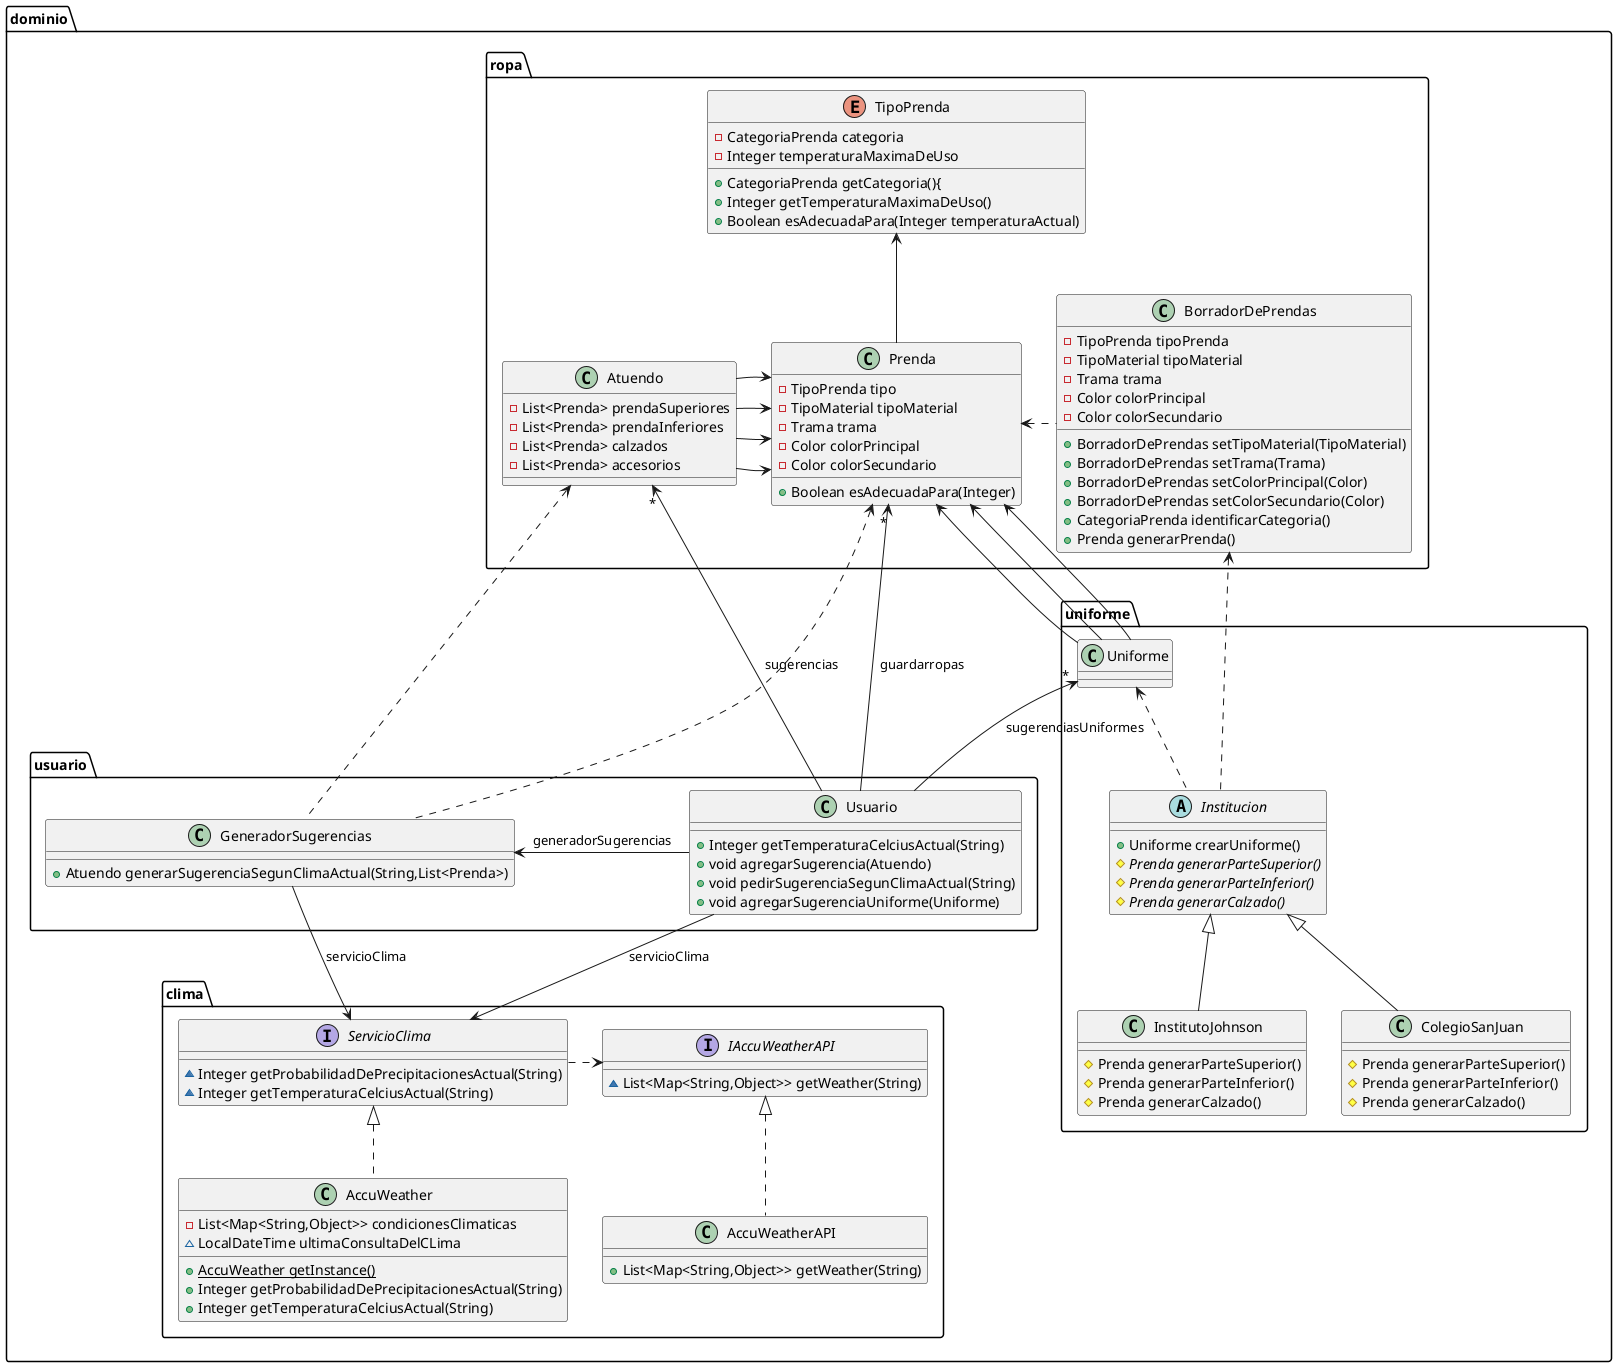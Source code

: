 @startuml
abstract class dominio.uniforme.Institucion {
+ Uniforme crearUniforme()
# {abstract}Prenda generarParteSuperior()
# {abstract}Prenda generarParteInferior()
# {abstract}Prenda generarCalzado()
}
class dominio.clima.AccuWeatherAPI {
+ List<Map<String,Object>> getWeather(String)
}
interface dominio.clima.IAccuWeatherAPI {
~ List<Map<String,Object>> getWeather(String)
}
class dominio.uniforme.InstitutoJohnson {
# Prenda generarParteSuperior()
# Prenda generarParteInferior()
# Prenda generarCalzado()
}
class dominio.usuario.Usuario {
+ Integer getTemperaturaCelciusActual(String)
+ void agregarSugerencia(Atuendo)
+ void pedirSugerenciaSegunClimaActual(String)
+ void agregarSugerenciaUniforme(Uniforme)
}
class dominio.ropa.BorradorDePrendas {
- TipoPrenda tipoPrenda
- TipoMaterial tipoMaterial
- Trama trama
- Color colorPrincipal
- Color colorSecundario
+ BorradorDePrendas setTipoMaterial(TipoMaterial)
+ BorradorDePrendas setTrama(Trama)
+ BorradorDePrendas setColorPrincipal(Color)
+ BorradorDePrendas setColorSecundario(Color)
+ CategoriaPrenda identificarCategoria()
+ Prenda generarPrenda()
}
class dominio.clima.AccuWeather {
- List<Map<String,Object>> condicionesClimaticas
~ LocalDateTime ultimaConsultaDelCLima
+ {static} AccuWeather getInstance()
+ Integer getProbabilidadDePrecipitacionesActual(String)
+ Integer getTemperaturaCelciusActual(String)
}
class dominio.uniforme.ColegioSanJuan {
# Prenda generarParteSuperior()
# Prenda generarParteInferior()
# Prenda generarCalzado()
}
class dominio.usuario.GeneradorSugerencias {
+ Atuendo generarSugerenciaSegunClimaActual(String,List<Prenda>)
}
interface dominio.clima.ServicioClima {
~ Integer getProbabilidadDePrecipitacionesActual(String)
~ Integer getTemperaturaCelciusActual(String)
}
class dominio.uniforme.Uniforme {
}
class dominio.ropa.Prenda {
- TipoPrenda tipo
- TipoMaterial tipoMaterial
- Trama trama
- Color colorPrincipal
- Color colorSecundario
+ Boolean esAdecuadaPara(Integer)
}
class dominio.ropa.Atuendo {
- List<Prenda> prendaSuperiores
- List<Prenda> prendaInferiores
- List<Prenda> calzados
- List<Prenda> accesorios
}

enum dominio.ropa.TipoPrenda {
- CategoriaPrenda categoria
- Integer temperaturaMaximaDeUso
+ CategoriaPrenda getCategoria(){
+ Integer getTemperaturaMaximaDeUso()
+ Boolean esAdecuadaPara(Integer temperaturaActual)
}

dominio.ropa.TipoPrenda <--down dominio.ropa.Prenda

dominio.uniforme.Institucion <|-- dominio.uniforme.InstitutoJohnson
dominio.uniforme.Institucion <|-- dominio.uniforme.ColegioSanJuan
dominio.ropa.Prenda <-- dominio.uniforme.Uniforme
dominio.ropa.Prenda <-- dominio.uniforme.Uniforme
dominio.ropa.Prenda <-- dominio.uniforme.Uniforme
dominio.ropa.Prenda <--left dominio.ropa.Atuendo
dominio.ropa.Prenda <-- dominio.ropa.Atuendo
dominio.ropa.Prenda <-- dominio.ropa.Atuendo
dominio.ropa.Prenda <-- dominio.ropa.Atuendo
dominio.uniforme.Uniforme "*" <-- dominio.usuario.Usuario: sugerenciasUniformes
dominio.uniforme.Uniforme <.. dominio.uniforme.Institucion
dominio.ropa.BorradorDePrendas <.. dominio.uniforme.Institucion
dominio.ropa.Prenda <..right dominio.ropa.BorradorDePrendas

dominio.ropa.Prenda "*" <-- dominio.usuario.Usuario: guardarropas
dominio.ropa.Atuendo "*" <-- dominio.usuario.Usuario: sugerencias
dominio.usuario.GeneradorSugerencias <--left dominio.usuario.Usuario: generadorSugerencias
dominio.clima.ServicioClima <--up dominio.usuario.Usuario: servicioClima
dominio.clima.ServicioClima <--up dominio.usuario.GeneradorSugerencias: servicioClima
dominio.clima.IAccuWeatherAPI <..left dominio.clima.ServicioClima
dominio.ropa.Atuendo <.. dominio.usuario.GeneradorSugerencias
dominio.ropa.Prenda <.. dominio.usuario.GeneradorSugerencias

dominio.clima.IAccuWeatherAPI <|.. dominio.clima.AccuWeatherAPI
dominio.clima.ServicioClima <|.. dominio.clima.AccuWeather
@enduml